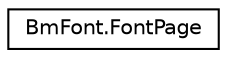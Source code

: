 digraph "Graphical Class Hierarchy"
{
  edge [fontname="Helvetica",fontsize="10",labelfontname="Helvetica",labelfontsize="10"];
  node [fontname="Helvetica",fontsize="10",shape=record];
  rankdir="LR";
  Node1 [label="BmFont.FontPage",height=0.2,width=0.4,color="black", fillcolor="white", style="filled",URL="$class_bm_font_1_1_font_page.html"];
}
